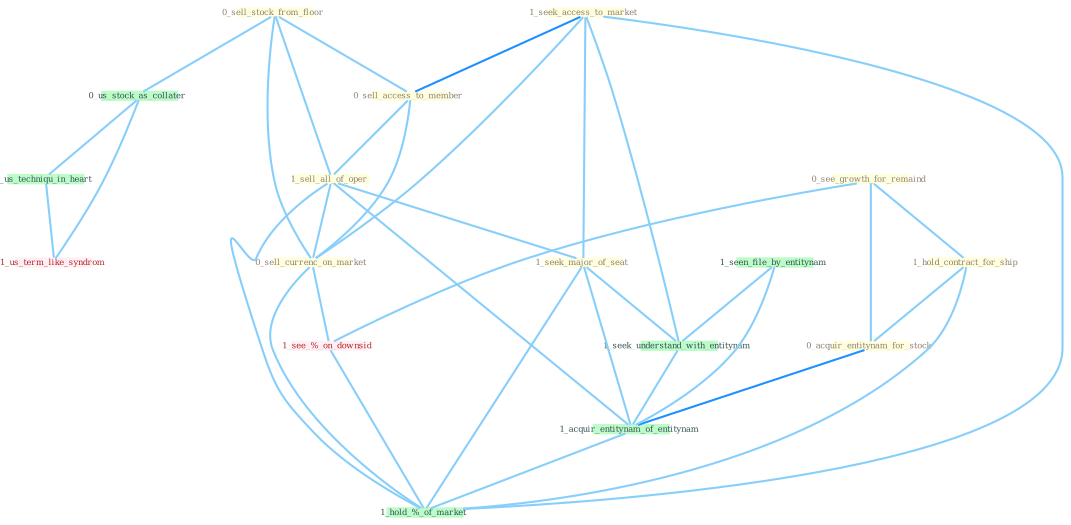 Graph G{ 
    node
    [shape=polygon,style=filled,width=.5,height=.06,color="#BDFCC9",fixedsize=true,fontsize=4,
    fontcolor="#2f4f4f"];
    {node
    [color="#ffffe0", fontcolor="#8b7d6b"] "0_sell_stock_from_floor " "0_see_growth_for_remaind " "1_seek_access_to_market " "1_hold_contract_for_ship " "0_sell_access_to_member " "1_sell_all_of_oper " "0_sell_currenc_on_market " "0_acquir_entitynam_for_stock " "1_seek_major_of_seat "}
{node [color="#fff0f5", fontcolor="#b22222"] "1_see_%_on_downsid " "1_us_term_like_syndrom "}
edge [color="#B0E2FF"];

	"0_sell_stock_from_floor " -- "0_sell_access_to_member " [w="1", color="#87cefa" ];
	"0_sell_stock_from_floor " -- "1_sell_all_of_oper " [w="1", color="#87cefa" ];
	"0_sell_stock_from_floor " -- "0_sell_currenc_on_market " [w="1", color="#87cefa" ];
	"0_sell_stock_from_floor " -- "0_us_stock_as_collater " [w="1", color="#87cefa" ];
	"0_see_growth_for_remaind " -- "1_hold_contract_for_ship " [w="1", color="#87cefa" ];
	"0_see_growth_for_remaind " -- "0_acquir_entitynam_for_stock " [w="1", color="#87cefa" ];
	"0_see_growth_for_remaind " -- "1_see_%_on_downsid " [w="1", color="#87cefa" ];
	"1_seek_access_to_market " -- "0_sell_access_to_member " [w="2", color="#1e90ff" , len=0.8];
	"1_seek_access_to_market " -- "0_sell_currenc_on_market " [w="1", color="#87cefa" ];
	"1_seek_access_to_market " -- "1_seek_major_of_seat " [w="1", color="#87cefa" ];
	"1_seek_access_to_market " -- "1_seek_understand_with_entitynam " [w="1", color="#87cefa" ];
	"1_seek_access_to_market " -- "1_hold_%_of_market " [w="1", color="#87cefa" ];
	"1_hold_contract_for_ship " -- "0_acquir_entitynam_for_stock " [w="1", color="#87cefa" ];
	"1_hold_contract_for_ship " -- "1_hold_%_of_market " [w="1", color="#87cefa" ];
	"0_sell_access_to_member " -- "1_sell_all_of_oper " [w="1", color="#87cefa" ];
	"0_sell_access_to_member " -- "0_sell_currenc_on_market " [w="1", color="#87cefa" ];
	"1_sell_all_of_oper " -- "0_sell_currenc_on_market " [w="1", color="#87cefa" ];
	"1_sell_all_of_oper " -- "1_seek_major_of_seat " [w="1", color="#87cefa" ];
	"1_sell_all_of_oper " -- "1_acquir_entitynam_of_entitynam " [w="1", color="#87cefa" ];
	"1_sell_all_of_oper " -- "1_hold_%_of_market " [w="1", color="#87cefa" ];
	"0_sell_currenc_on_market " -- "1_see_%_on_downsid " [w="1", color="#87cefa" ];
	"0_sell_currenc_on_market " -- "1_hold_%_of_market " [w="1", color="#87cefa" ];
	"0_acquir_entitynam_for_stock " -- "1_acquir_entitynam_of_entitynam " [w="2", color="#1e90ff" , len=0.8];
	"1_seek_major_of_seat " -- "1_seek_understand_with_entitynam " [w="1", color="#87cefa" ];
	"1_seek_major_of_seat " -- "1_acquir_entitynam_of_entitynam " [w="1", color="#87cefa" ];
	"1_seek_major_of_seat " -- "1_hold_%_of_market " [w="1", color="#87cefa" ];
	"1_seen_file_by_entitynam " -- "1_seek_understand_with_entitynam " [w="1", color="#87cefa" ];
	"1_seen_file_by_entitynam " -- "1_acquir_entitynam_of_entitynam " [w="1", color="#87cefa" ];
	"0_us_stock_as_collater " -- "0_us_techniqu_in_heart " [w="1", color="#87cefa" ];
	"0_us_stock_as_collater " -- "1_us_term_like_syndrom " [w="1", color="#87cefa" ];
	"1_seek_understand_with_entitynam " -- "1_acquir_entitynam_of_entitynam " [w="1", color="#87cefa" ];
	"1_acquir_entitynam_of_entitynam " -- "1_hold_%_of_market " [w="1", color="#87cefa" ];
	"0_us_techniqu_in_heart " -- "1_us_term_like_syndrom " [w="1", color="#87cefa" ];
	"1_see_%_on_downsid " -- "1_hold_%_of_market " [w="1", color="#87cefa" ];
}